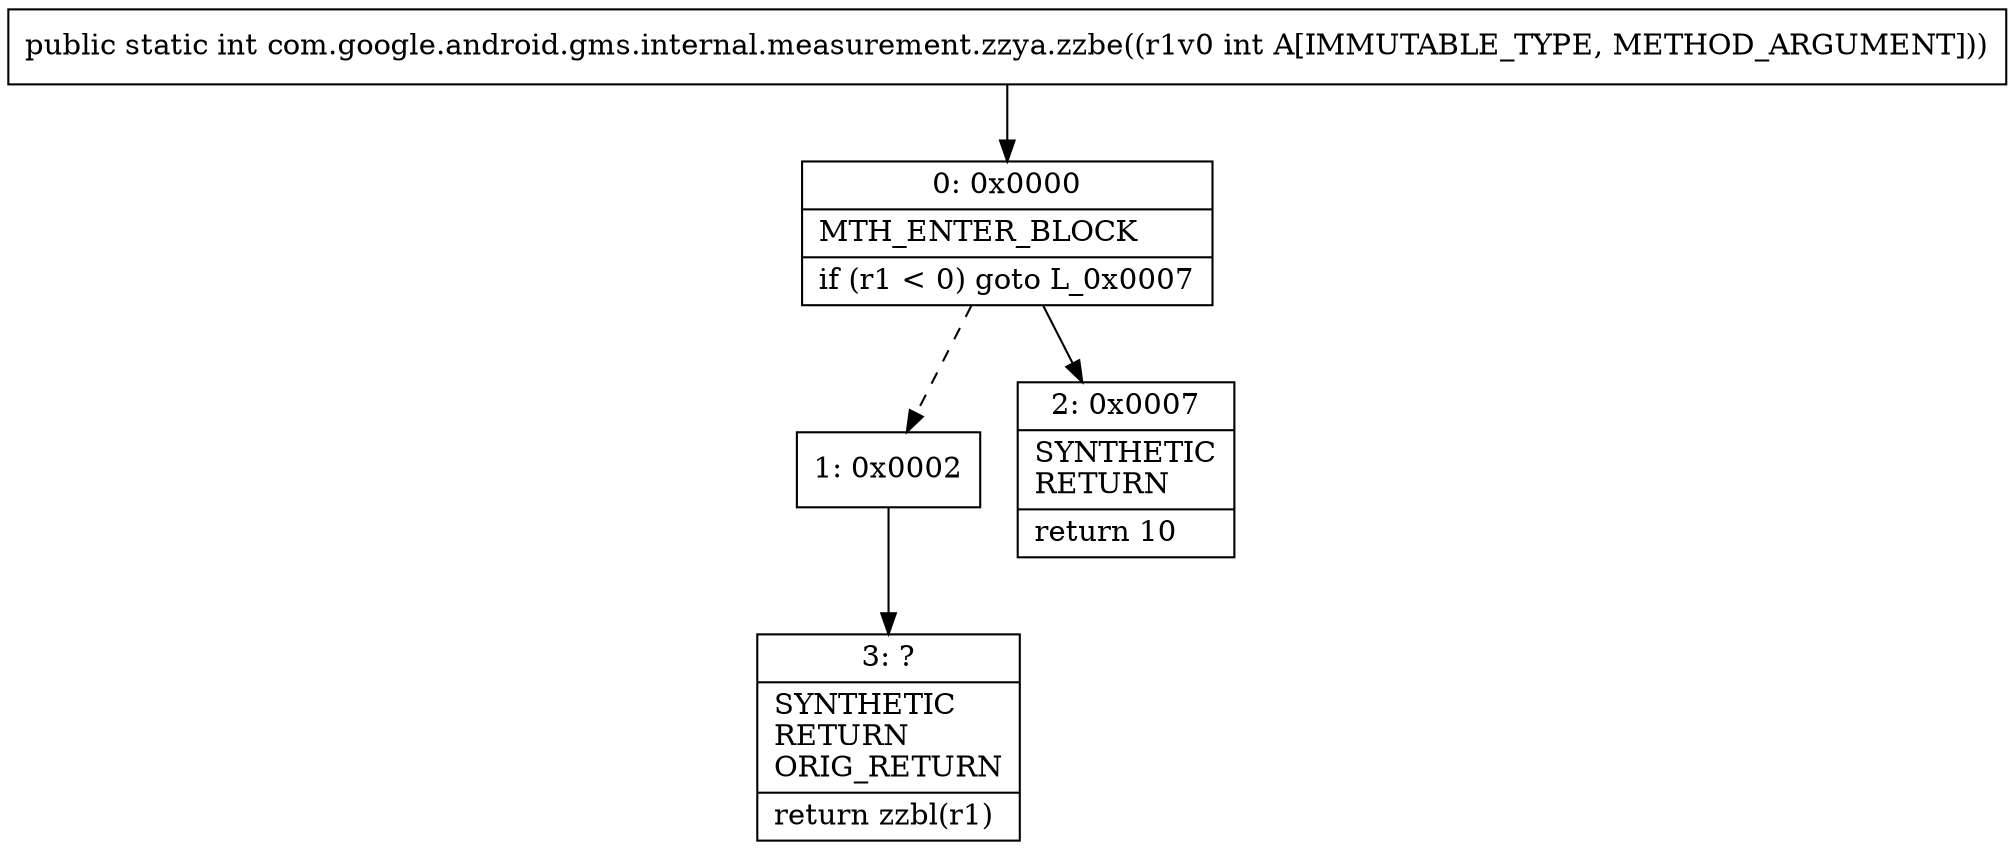 digraph "CFG forcom.google.android.gms.internal.measurement.zzya.zzbe(I)I" {
Node_0 [shape=record,label="{0\:\ 0x0000|MTH_ENTER_BLOCK\l|if (r1 \< 0) goto L_0x0007\l}"];
Node_1 [shape=record,label="{1\:\ 0x0002}"];
Node_2 [shape=record,label="{2\:\ 0x0007|SYNTHETIC\lRETURN\l|return 10\l}"];
Node_3 [shape=record,label="{3\:\ ?|SYNTHETIC\lRETURN\lORIG_RETURN\l|return zzbl(r1)\l}"];
MethodNode[shape=record,label="{public static int com.google.android.gms.internal.measurement.zzya.zzbe((r1v0 int A[IMMUTABLE_TYPE, METHOD_ARGUMENT])) }"];
MethodNode -> Node_0;
Node_0 -> Node_1[style=dashed];
Node_0 -> Node_2;
Node_1 -> Node_3;
}

